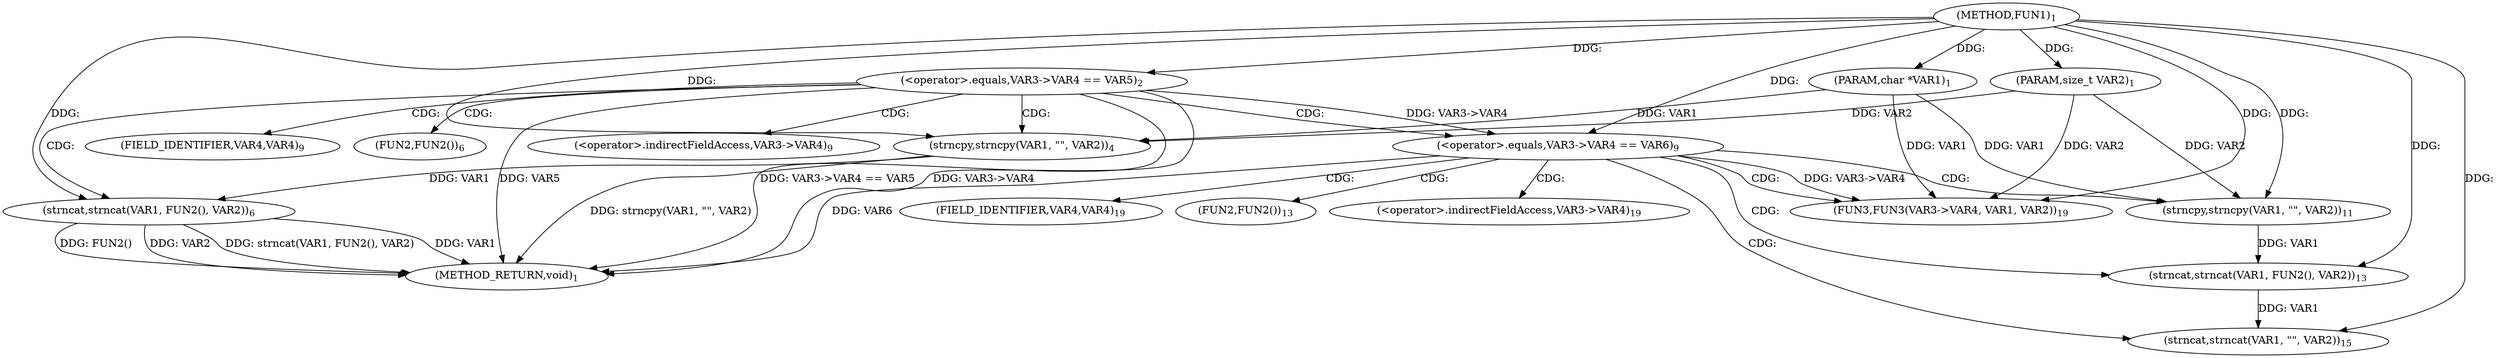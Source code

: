 digraph "FUN1" {  
"8" [label = <(METHOD,FUN1)<SUB>1</SUB>> ]
"56" [label = <(METHOD_RETURN,void)<SUB>1</SUB>> ]
"9" [label = <(PARAM,char *VAR1)<SUB>1</SUB>> ]
"10" [label = <(PARAM,size_t VAR2)<SUB>1</SUB>> ]
"13" [label = <(&lt;operator&gt;.equals,VAR3-&gt;VAR4 == VAR5)<SUB>2</SUB>> ]
"19" [label = <(strncpy,strncpy(VAR1, &quot;&quot;, VAR2))<SUB>4</SUB>> ]
"23" [label = <(strncat,strncat(VAR1, FUN2(), VAR2))<SUB>6</SUB>> ]
"30" [label = <(&lt;operator&gt;.equals,VAR3-&gt;VAR4 == VAR6)<SUB>9</SUB>> ]
"36" [label = <(strncpy,strncpy(VAR1, &quot;&quot;, VAR2))<SUB>11</SUB>> ]
"40" [label = <(strncat,strncat(VAR1, FUN2(), VAR2))<SUB>13</SUB>> ]
"44" [label = <(strncat,strncat(VAR1, &quot;&quot;, VAR2))<SUB>15</SUB>> ]
"50" [label = <(FUN3,FUN3(VAR3-&gt;VAR4, VAR1, VAR2))<SUB>19</SUB>> ]
"25" [label = <(FUN2,FUN2())<SUB>6</SUB>> ]
"31" [label = <(&lt;operator&gt;.indirectFieldAccess,VAR3-&gt;VAR4)<SUB>9</SUB>> ]
"33" [label = <(FIELD_IDENTIFIER,VAR4,VAR4)<SUB>9</SUB>> ]
"42" [label = <(FUN2,FUN2())<SUB>13</SUB>> ]
"51" [label = <(&lt;operator&gt;.indirectFieldAccess,VAR3-&gt;VAR4)<SUB>19</SUB>> ]
"53" [label = <(FIELD_IDENTIFIER,VAR4,VAR4)<SUB>19</SUB>> ]
  "13" -> "56"  [ label = "DDG: VAR3-&gt;VAR4"] 
  "13" -> "56"  [ label = "DDG: VAR3-&gt;VAR4 == VAR5"] 
  "19" -> "56"  [ label = "DDG: strncpy(VAR1, &quot;&quot;, VAR2)"] 
  "23" -> "56"  [ label = "DDG: VAR1"] 
  "23" -> "56"  [ label = "DDG: FUN2()"] 
  "23" -> "56"  [ label = "DDG: VAR2"] 
  "23" -> "56"  [ label = "DDG: strncat(VAR1, FUN2(), VAR2)"] 
  "13" -> "56"  [ label = "DDG: VAR5"] 
  "30" -> "56"  [ label = "DDG: VAR6"] 
  "8" -> "9"  [ label = "DDG: "] 
  "8" -> "10"  [ label = "DDG: "] 
  "8" -> "13"  [ label = "DDG: "] 
  "9" -> "19"  [ label = "DDG: VAR1"] 
  "8" -> "19"  [ label = "DDG: "] 
  "10" -> "19"  [ label = "DDG: VAR2"] 
  "19" -> "23"  [ label = "DDG: VAR1"] 
  "8" -> "23"  [ label = "DDG: "] 
  "13" -> "30"  [ label = "DDG: VAR3-&gt;VAR4"] 
  "8" -> "30"  [ label = "DDG: "] 
  "9" -> "36"  [ label = "DDG: VAR1"] 
  "8" -> "36"  [ label = "DDG: "] 
  "10" -> "36"  [ label = "DDG: VAR2"] 
  "36" -> "40"  [ label = "DDG: VAR1"] 
  "8" -> "40"  [ label = "DDG: "] 
  "40" -> "44"  [ label = "DDG: VAR1"] 
  "8" -> "44"  [ label = "DDG: "] 
  "30" -> "50"  [ label = "DDG: VAR3-&gt;VAR4"] 
  "9" -> "50"  [ label = "DDG: VAR1"] 
  "8" -> "50"  [ label = "DDG: "] 
  "10" -> "50"  [ label = "DDG: VAR2"] 
  "13" -> "30"  [ label = "CDG: "] 
  "13" -> "33"  [ label = "CDG: "] 
  "13" -> "23"  [ label = "CDG: "] 
  "13" -> "19"  [ label = "CDG: "] 
  "13" -> "25"  [ label = "CDG: "] 
  "13" -> "31"  [ label = "CDG: "] 
  "30" -> "42"  [ label = "CDG: "] 
  "30" -> "51"  [ label = "CDG: "] 
  "30" -> "36"  [ label = "CDG: "] 
  "30" -> "53"  [ label = "CDG: "] 
  "30" -> "40"  [ label = "CDG: "] 
  "30" -> "50"  [ label = "CDG: "] 
  "30" -> "44"  [ label = "CDG: "] 
}
